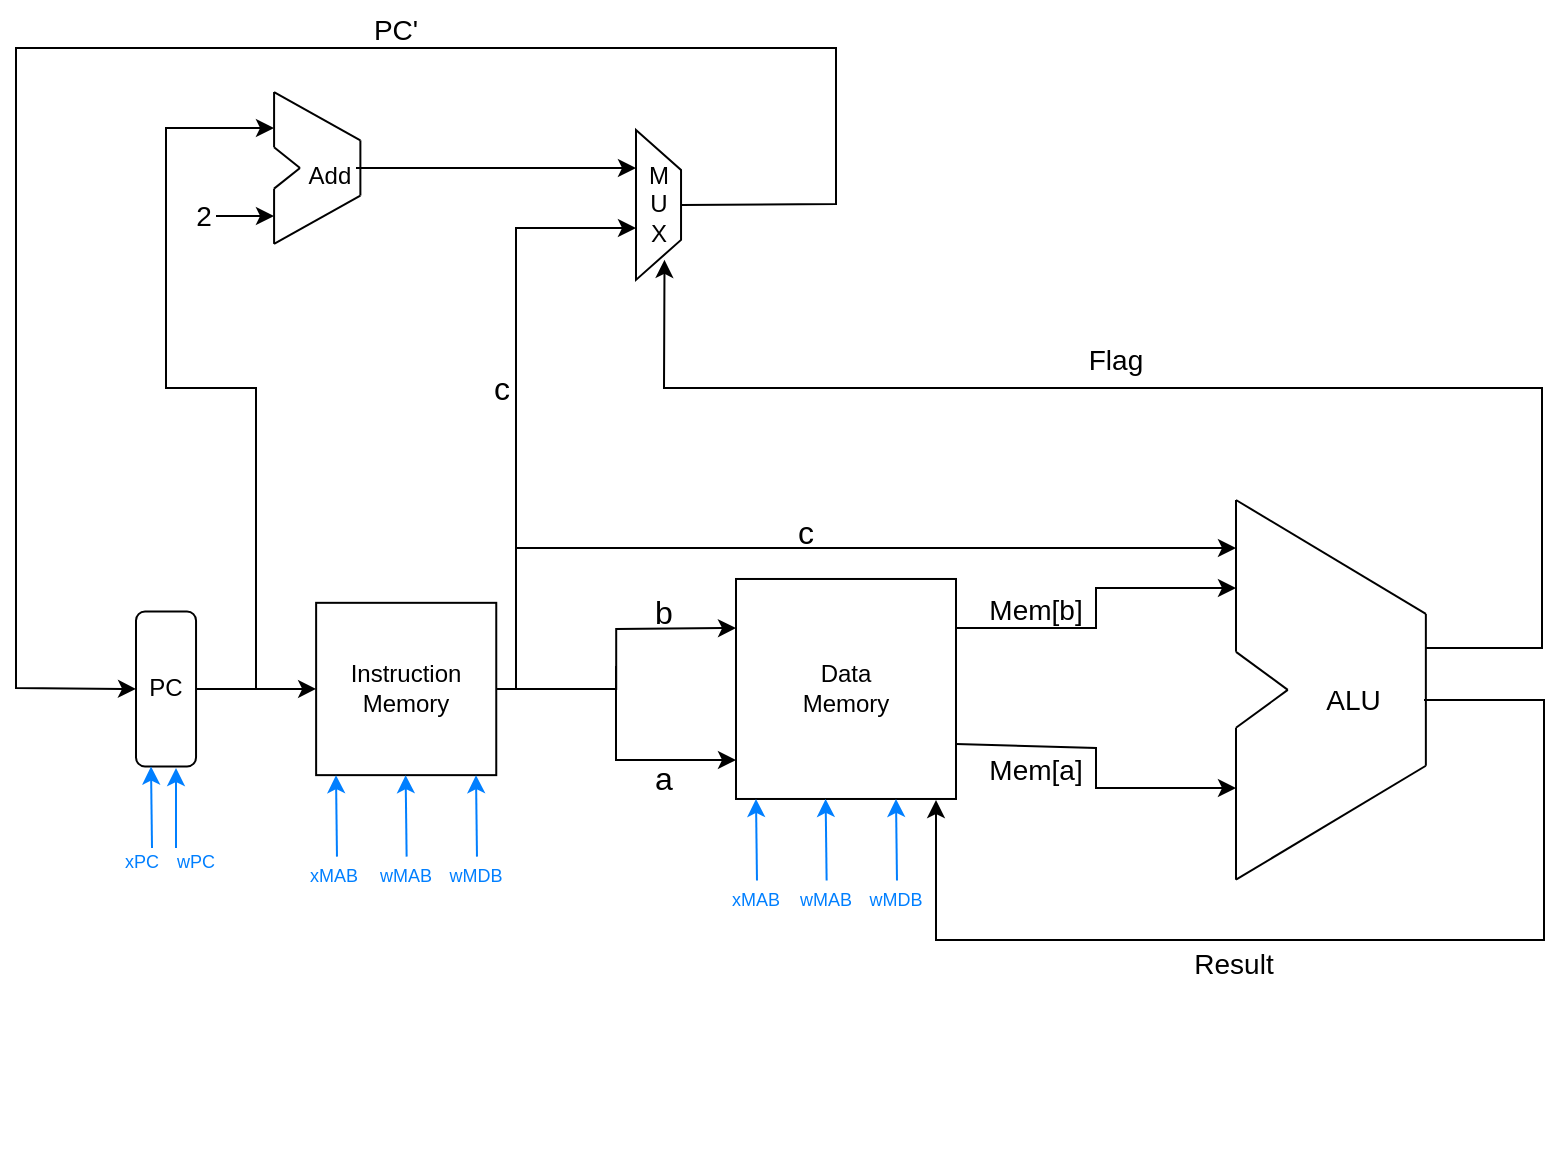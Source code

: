 <mxfile version="20.3.0" type="device"><diagram id="ImPO30HscrvvmPZLYg39" name="Page-1"><mxGraphModel dx="865" dy="633" grid="1" gridSize="10" guides="1" tooltips="1" connect="1" arrows="1" fold="1" page="1" pageScale="1" pageWidth="827" pageHeight="1169" math="0" shadow="0"><root><mxCell id="0"/><mxCell id="1" parent="0"/><mxCell id="aipO5YTy6fVU50ErYVFz-26" value="" style="group" parent="1" vertex="1" connectable="0"><mxGeometry x="90" y="110" width="630" height="560" as="geometry"/></mxCell><mxCell id="aipO5YTy6fVU50ErYVFz-27" value="" style="group" parent="aipO5YTy6fVU50ErYVFz-26" vertex="1" connectable="0"><mxGeometry width="530" height="560" as="geometry"/></mxCell><mxCell id="aipO5YTy6fVU50ErYVFz-28" value="Instruction Memory" style="rounded=0;whiteSpace=wrap;html=1;" parent="aipO5YTy6fVU50ErYVFz-27" vertex="1"><mxGeometry x="90.067" y="277.415" width="90.067" height="86.154" as="geometry"/></mxCell><mxCell id="aipO5YTy6fVU50ErYVFz-29" style="edgeStyle=orthogonalEdgeStyle;rounded=0;jumpSize=4;orthogonalLoop=1;jettySize=auto;html=1;exitX=1;exitY=0.5;exitDx=0;exitDy=0;entryX=0;entryY=0.5;entryDx=0;entryDy=0;" parent="aipO5YTy6fVU50ErYVFz-27" source="aipO5YTy6fVU50ErYVFz-30" target="aipO5YTy6fVU50ErYVFz-28" edge="1"><mxGeometry relative="1" as="geometry"/></mxCell><mxCell id="aipO5YTy6fVU50ErYVFz-30" value="PC" style="rounded=1;whiteSpace=wrap;html=1;" parent="aipO5YTy6fVU50ErYVFz-27" vertex="1"><mxGeometry y="281.723" width="30.022" height="77.538" as="geometry"/></mxCell><mxCell id="aipO5YTy6fVU50ErYVFz-36" value="&#10;&#10;    Add" style="group" parent="aipO5YTy6fVU50ErYVFz-27" vertex="1" connectable="0"><mxGeometry x="69.041" y="22.005" width="43.151" height="75.932" as="geometry"/></mxCell><mxCell id="aipO5YTy6fVU50ErYVFz-37" value="" style="endArrow=none;html=1;rounded=0;jumpSize=4;" parent="aipO5YTy6fVU50ErYVFz-36" edge="1"><mxGeometry width="50" height="50" relative="1" as="geometry"><mxPoint x="43.151" y="51.772" as="sourcePoint"/><mxPoint x="43.151" y="24.16" as="targetPoint"/></mxGeometry></mxCell><mxCell id="aipO5YTy6fVU50ErYVFz-38" value="" style="endArrow=none;html=1;rounded=0;jumpSize=4;" parent="aipO5YTy6fVU50ErYVFz-36" edge="1"><mxGeometry width="50" height="50" relative="1" as="geometry"><mxPoint y="75.932" as="sourcePoint"/><mxPoint x="43.151" y="51.772" as="targetPoint"/></mxGeometry></mxCell><mxCell id="aipO5YTy6fVU50ErYVFz-39" value="" style="endArrow=none;html=1;rounded=0;jumpSize=4;" parent="aipO5YTy6fVU50ErYVFz-36" edge="1"><mxGeometry width="50" height="50" relative="1" as="geometry"><mxPoint as="sourcePoint"/><mxPoint x="43.151" y="24.16" as="targetPoint"/></mxGeometry></mxCell><mxCell id="aipO5YTy6fVU50ErYVFz-40" value="" style="endArrow=none;html=1;rounded=0;jumpSize=4;" parent="aipO5YTy6fVU50ErYVFz-36" edge="1"><mxGeometry width="50" height="50" relative="1" as="geometry"><mxPoint y="27.612" as="sourcePoint"/><mxPoint as="targetPoint"/></mxGeometry></mxCell><mxCell id="aipO5YTy6fVU50ErYVFz-41" value="" style="endArrow=none;html=1;rounded=0;jumpSize=4;" parent="aipO5YTy6fVU50ErYVFz-36" edge="1"><mxGeometry width="50" height="50" relative="1" as="geometry"><mxPoint y="75.932" as="sourcePoint"/><mxPoint y="48.32" as="targetPoint"/></mxGeometry></mxCell><mxCell id="aipO5YTy6fVU50ErYVFz-42" value="" style="endArrow=none;html=1;rounded=0;jumpSize=4;" parent="aipO5YTy6fVU50ErYVFz-36" edge="1"><mxGeometry width="50" height="50" relative="1" as="geometry"><mxPoint x="12.945" y="37.966" as="sourcePoint"/><mxPoint y="27.612" as="targetPoint"/></mxGeometry></mxCell><mxCell id="aipO5YTy6fVU50ErYVFz-43" value="" style="endArrow=none;html=1;rounded=0;jumpSize=4;" parent="aipO5YTy6fVU50ErYVFz-36" edge="1"><mxGeometry width="50" height="50" relative="1" as="geometry"><mxPoint y="48.32" as="sourcePoint"/><mxPoint x="12.945" y="37.966" as="targetPoint"/></mxGeometry></mxCell><mxCell id="aipO5YTy6fVU50ErYVFz-44" value="" style="endArrow=classic;html=1;rounded=0;jumpSize=4;" parent="aipO5YTy6fVU50ErYVFz-27" edge="1"><mxGeometry width="50" height="50" relative="1" as="geometry"><mxPoint x="40" y="84" as="sourcePoint"/><mxPoint x="69" y="84" as="targetPoint"/><Array as="points"/></mxGeometry></mxCell><mxCell id="aipO5YTy6fVU50ErYVFz-46" value="" style="endArrow=classic;html=1;rounded=0;jumpSize=4;" parent="aipO5YTy6fVU50ErYVFz-27" edge="1"><mxGeometry width="50" height="50" relative="1" as="geometry"><mxPoint x="60" y="320" as="sourcePoint"/><mxPoint x="69" y="40" as="targetPoint"/><Array as="points"><mxPoint x="60" y="170"/><mxPoint x="15" y="170"/><mxPoint x="15" y="40"/></Array></mxGeometry></mxCell><mxCell id="aipO5YTy6fVU50ErYVFz-59" value="Data&lt;br&gt;Memory" style="whiteSpace=wrap;html=1;aspect=fixed;" parent="aipO5YTy6fVU50ErYVFz-27" vertex="1"><mxGeometry x="300" y="265.49" width="110" height="110" as="geometry"/></mxCell><mxCell id="aipO5YTy6fVU50ErYVFz-65" value="M&lt;br&gt;U&lt;br&gt;X" style="shape=trapezoid;perimeter=trapezoidPerimeter;whiteSpace=wrap;html=1;fixedSize=1;direction=south;" parent="aipO5YTy6fVU50ErYVFz-27" vertex="1"><mxGeometry x="250.003" y="40.982" width="22.517" height="74.954" as="geometry"/></mxCell><mxCell id="aipO5YTy6fVU50ErYVFz-75" value="" style="endArrow=classic;html=1;rounded=0;exitX=0.5;exitY=0;exitDx=0;exitDy=0;entryX=0;entryY=0.5;entryDx=0;entryDy=0;" parent="aipO5YTy6fVU50ErYVFz-27" source="aipO5YTy6fVU50ErYVFz-65" target="aipO5YTy6fVU50ErYVFz-30" edge="1"><mxGeometry width="50" height="50" relative="1" as="geometry"><mxPoint x="320" y="300" as="sourcePoint"/><mxPoint x="370" y="250" as="targetPoint"/><Array as="points"><mxPoint x="350" y="78"/><mxPoint x="350"/><mxPoint x="-60"/><mxPoint x="-60" y="320"/></Array></mxGeometry></mxCell><mxCell id="aipO5YTy6fVU50ErYVFz-101" value="&lt;font style=&quot;font-size: 16px;&quot;&gt;c&lt;/font&gt;" style="text;html=1;strokeColor=none;fillColor=none;align=center;verticalAlign=middle;whiteSpace=wrap;rounded=0;" parent="aipO5YTy6fVU50ErYVFz-27" vertex="1"><mxGeometry x="178.13" y="170" width="9.87" as="geometry"/></mxCell><mxCell id="aipO5YTy6fVU50ErYVFz-112" value="b" style="text;html=1;strokeColor=none;fillColor=none;align=center;verticalAlign=middle;whiteSpace=wrap;rounded=0;fontSize=16;" parent="aipO5YTy6fVU50ErYVFz-27" vertex="1"><mxGeometry x="250" y="272" width="27.68" height="20" as="geometry"/></mxCell><mxCell id="aipO5YTy6fVU50ErYVFz-113" value="a" style="text;html=1;strokeColor=none;fillColor=none;align=center;verticalAlign=middle;whiteSpace=wrap;rounded=0;fontSize=16;" parent="aipO5YTy6fVU50ErYVFz-27" vertex="1"><mxGeometry x="250" y="355.49" width="27.68" height="20" as="geometry"/></mxCell><mxCell id="aipO5YTy6fVU50ErYVFz-114" value="&lt;font style=&quot;font-size: 14px;&quot;&gt;Mem[b]&lt;/font&gt;" style="text;html=1;strokeColor=none;fillColor=none;align=center;verticalAlign=middle;whiteSpace=wrap;rounded=0;fontSize=16;" parent="aipO5YTy6fVU50ErYVFz-27" vertex="1"><mxGeometry x="420" y="265.49" width="60" height="30" as="geometry"/></mxCell><mxCell id="aipO5YTy6fVU50ErYVFz-145" value="&lt;font style=&quot;font-size: 14px;&quot;&gt;Mem[a]&lt;/font&gt;" style="text;html=1;strokeColor=none;fillColor=none;align=center;verticalAlign=middle;whiteSpace=wrap;rounded=0;fontSize=16;" parent="aipO5YTy6fVU50ErYVFz-27" vertex="1"><mxGeometry x="420" y="345.49" width="60" height="30" as="geometry"/></mxCell><mxCell id="aipO5YTy6fVU50ErYVFz-147" value="&lt;font style=&quot;font-size: 14px;&quot;&gt;Result&lt;/font&gt;" style="text;html=1;strokeColor=none;fillColor=none;align=center;verticalAlign=middle;whiteSpace=wrap;rounded=0;fontSize=16;" parent="aipO5YTy6fVU50ErYVFz-27" vertex="1"><mxGeometry x="519" y="442" width="60" height="30" as="geometry"/></mxCell><mxCell id="aipO5YTy6fVU50ErYVFz-149" value="2" style="text;html=1;strokeColor=none;fillColor=none;align=center;verticalAlign=middle;whiteSpace=wrap;rounded=0;fontSize=14;" parent="aipO5YTy6fVU50ErYVFz-27" vertex="1"><mxGeometry x="24" y="73.94" width="20" height="20" as="geometry"/></mxCell><mxCell id="xWGVz5EZjD64xNdwuTp5-12" value="&lt;font style=&quot;font-size: 9px;&quot; color=&quot;#007fff&quot;&gt;xMAB&lt;/font&gt;" style="text;html=1;strokeColor=none;fillColor=none;align=center;verticalAlign=middle;whiteSpace=wrap;rounded=0;fontSize=14;" vertex="1" parent="aipO5YTy6fVU50ErYVFz-27"><mxGeometry x="69.04" y="397" width="60" height="30" as="geometry"/></mxCell><mxCell id="xWGVz5EZjD64xNdwuTp5-3" value="&lt;font style=&quot;font-size: 9px;&quot; color=&quot;#007fff&quot;&gt;wPC&lt;/font&gt;" style="text;html=1;strokeColor=none;fillColor=none;align=center;verticalAlign=middle;whiteSpace=wrap;rounded=0;fontSize=14;" vertex="1" parent="aipO5YTy6fVU50ErYVFz-27"><mxGeometry y="390" width="60" height="30" as="geometry"/></mxCell><mxCell id="xWGVz5EZjD64xNdwuTp5-21" value="" style="group" vertex="1" connectable="0" parent="aipO5YTy6fVU50ErYVFz-27"><mxGeometry x="99.996" y="363.572" width="100.004" height="63.428" as="geometry"/></mxCell><mxCell id="xWGVz5EZjD64xNdwuTp5-8" value="" style="endArrow=classic;html=1;rounded=0;fontSize=14;entryX=0.25;entryY=1;entryDx=0;entryDy=0;fillColor=#d5e8d4;strokeColor=#007FFF;" edge="1" parent="xWGVz5EZjD64xNdwuTp5-21"><mxGeometry width="50" height="50" relative="1" as="geometry"><mxPoint x="0.494" y="40.738" as="sourcePoint"/><mxPoint as="targetPoint"/></mxGeometry></mxCell><mxCell id="xWGVz5EZjD64xNdwuTp5-7" value="" style="endArrow=classic;html=1;rounded=0;fontSize=14;entryX=0.25;entryY=1;entryDx=0;entryDy=0;fillColor=#d5e8d4;strokeColor=#007FFF;" edge="1" parent="xWGVz5EZjD64xNdwuTp5-21"><mxGeometry width="50" height="50" relative="1" as="geometry"><mxPoint x="35.314" y="40.738" as="sourcePoint"/><mxPoint x="34.82" as="targetPoint"/></mxGeometry></mxCell><mxCell id="xWGVz5EZjD64xNdwuTp5-9" value="" style="endArrow=classic;html=1;rounded=0;fontSize=14;entryX=0.25;entryY=1;entryDx=0;entryDy=0;fillColor=#d5e8d4;strokeColor=#007FFF;" edge="1" parent="xWGVz5EZjD64xNdwuTp5-21"><mxGeometry width="50" height="50" relative="1" as="geometry"><mxPoint x="70.494" y="40.738" as="sourcePoint"/><mxPoint x="70" as="targetPoint"/></mxGeometry></mxCell><mxCell id="xWGVz5EZjD64xNdwuTp5-16" value="&lt;font style=&quot;font-size: 9px;&quot; color=&quot;#007fff&quot;&gt;wMAB&lt;/font&gt;" style="text;html=1;strokeColor=none;fillColor=none;align=center;verticalAlign=middle;whiteSpace=wrap;rounded=0;fontSize=14;" vertex="1" parent="xWGVz5EZjD64xNdwuTp5-21"><mxGeometry x="5.104" y="33.428" width="60" height="30" as="geometry"/></mxCell><mxCell id="xWGVz5EZjD64xNdwuTp5-17" value="&lt;font style=&quot;font-size: 9px;&quot; color=&quot;#007fff&quot;&gt;wMDB&lt;/font&gt;" style="text;html=1;strokeColor=none;fillColor=none;align=center;verticalAlign=middle;whiteSpace=wrap;rounded=0;fontSize=14;" vertex="1" parent="xWGVz5EZjD64xNdwuTp5-21"><mxGeometry x="40.004" y="33.428" width="60" height="30" as="geometry"/></mxCell><mxCell id="xWGVz5EZjD64xNdwuTp5-22" value="" style="group" vertex="1" connectable="0" parent="aipO5YTy6fVU50ErYVFz-27"><mxGeometry x="309.996" y="375.492" width="100.004" height="63.428" as="geometry"/></mxCell><mxCell id="xWGVz5EZjD64xNdwuTp5-23" value="" style="endArrow=classic;html=1;rounded=0;fontSize=14;entryX=0.25;entryY=1;entryDx=0;entryDy=0;fillColor=#d5e8d4;strokeColor=#007FFF;" edge="1" parent="xWGVz5EZjD64xNdwuTp5-22"><mxGeometry width="50" height="50" relative="1" as="geometry"><mxPoint x="0.494" y="40.738" as="sourcePoint"/><mxPoint as="targetPoint"/></mxGeometry></mxCell><mxCell id="xWGVz5EZjD64xNdwuTp5-24" value="" style="endArrow=classic;html=1;rounded=0;fontSize=14;entryX=0.25;entryY=1;entryDx=0;entryDy=0;fillColor=#d5e8d4;strokeColor=#007FFF;" edge="1" parent="xWGVz5EZjD64xNdwuTp5-22"><mxGeometry width="50" height="50" relative="1" as="geometry"><mxPoint x="35.314" y="40.738" as="sourcePoint"/><mxPoint x="34.82" as="targetPoint"/></mxGeometry></mxCell><mxCell id="xWGVz5EZjD64xNdwuTp5-25" value="" style="endArrow=classic;html=1;rounded=0;fontSize=14;entryX=0.25;entryY=1;entryDx=0;entryDy=0;fillColor=#d5e8d4;strokeColor=#007FFF;" edge="1" parent="xWGVz5EZjD64xNdwuTp5-22"><mxGeometry width="50" height="50" relative="1" as="geometry"><mxPoint x="70.494" y="40.738" as="sourcePoint"/><mxPoint x="70" as="targetPoint"/></mxGeometry></mxCell><mxCell id="xWGVz5EZjD64xNdwuTp5-26" value="&lt;font style=&quot;font-size: 9px;&quot; color=&quot;#007fff&quot;&gt;wMAB&lt;/font&gt;" style="text;html=1;strokeColor=none;fillColor=none;align=center;verticalAlign=middle;whiteSpace=wrap;rounded=0;fontSize=14;" vertex="1" parent="xWGVz5EZjD64xNdwuTp5-22"><mxGeometry x="5.104" y="33.428" width="60" height="30" as="geometry"/></mxCell><mxCell id="xWGVz5EZjD64xNdwuTp5-27" value="&lt;font style=&quot;font-size: 9px;&quot; color=&quot;#007fff&quot;&gt;wMDB&lt;/font&gt;" style="text;html=1;strokeColor=none;fillColor=none;align=center;verticalAlign=middle;whiteSpace=wrap;rounded=0;fontSize=14;" vertex="1" parent="xWGVz5EZjD64xNdwuTp5-22"><mxGeometry x="40.004" y="33.428" width="60" height="30" as="geometry"/></mxCell><mxCell id="xWGVz5EZjD64xNdwuTp5-28" value="&lt;font style=&quot;font-size: 9px;&quot; color=&quot;#007fff&quot;&gt;xMAB&lt;/font&gt;" style="text;html=1;strokeColor=none;fillColor=none;align=center;verticalAlign=middle;whiteSpace=wrap;rounded=0;fontSize=14;" vertex="1" parent="xWGVz5EZjD64xNdwuTp5-22"><mxGeometry x="-29.996" y="33.428" width="60" height="30" as="geometry"/></mxCell><mxCell id="aipO5YTy6fVU50ErYVFz-48" value="&#10;&#10;&#10;&#10;&#10;      ALU" style="group;fontSize=14;" parent="aipO5YTy6fVU50ErYVFz-26" vertex="1" connectable="0"><mxGeometry x="549.998" y="226.001" width="94.932" height="189.831" as="geometry"/></mxCell><mxCell id="aipO5YTy6fVU50ErYVFz-49" value="" style="endArrow=none;html=1;rounded=0;jumpSize=4;" parent="aipO5YTy6fVU50ErYVFz-48" edge="1"><mxGeometry width="50" height="50" relative="1" as="geometry"><mxPoint y="75.932" as="sourcePoint"/><mxPoint as="targetPoint"/></mxGeometry></mxCell><mxCell id="aipO5YTy6fVU50ErYVFz-50" value="" style="endArrow=none;html=1;rounded=0;jumpSize=4;" parent="aipO5YTy6fVU50ErYVFz-48" edge="1"><mxGeometry width="50" height="50" relative="1" as="geometry"><mxPoint y="189.831" as="sourcePoint"/><mxPoint y="113.898" as="targetPoint"/></mxGeometry></mxCell><mxCell id="aipO5YTy6fVU50ErYVFz-51" value="" style="endArrow=none;html=1;rounded=0;jumpSize=4;" parent="aipO5YTy6fVU50ErYVFz-48" edge="1"><mxGeometry width="50" height="50" relative="1" as="geometry"><mxPoint x="94.932" y="56.949" as="sourcePoint"/><mxPoint as="targetPoint"/></mxGeometry></mxCell><mxCell id="aipO5YTy6fVU50ErYVFz-52" value="" style="endArrow=none;html=1;rounded=0;jumpSize=4;" parent="aipO5YTy6fVU50ErYVFz-48" edge="1"><mxGeometry width="50" height="50" relative="1" as="geometry"><mxPoint y="189.831" as="sourcePoint"/><mxPoint x="94.932" y="132.881" as="targetPoint"/></mxGeometry></mxCell><mxCell id="aipO5YTy6fVU50ErYVFz-53" value="" style="endArrow=none;html=1;rounded=0;jumpSize=4;" parent="aipO5YTy6fVU50ErYVFz-48" edge="1"><mxGeometry width="50" height="50" relative="1" as="geometry"><mxPoint x="25.89" y="94.915" as="sourcePoint"/><mxPoint y="75.932" as="targetPoint"/></mxGeometry></mxCell><mxCell id="aipO5YTy6fVU50ErYVFz-54" value="" style="endArrow=none;html=1;rounded=0;jumpSize=4;" parent="aipO5YTy6fVU50ErYVFz-48" edge="1"><mxGeometry width="50" height="50" relative="1" as="geometry"><mxPoint y="113.898" as="sourcePoint"/><mxPoint x="25.89" y="94.915" as="targetPoint"/></mxGeometry></mxCell><mxCell id="aipO5YTy6fVU50ErYVFz-55" value="" style="endArrow=none;html=1;rounded=0;jumpSize=4;" parent="aipO5YTy6fVU50ErYVFz-48" edge="1"><mxGeometry width="50" height="50" relative="1" as="geometry"><mxPoint x="94.932" y="132.881" as="sourcePoint"/><mxPoint x="94.932" y="56.949" as="targetPoint"/></mxGeometry></mxCell><mxCell id="aipO5YTy6fVU50ErYVFz-146" value="&lt;span style=&quot;font-size: 14px;&quot;&gt;Flag&lt;/span&gt;" style="text;html=1;strokeColor=none;fillColor=none;align=center;verticalAlign=middle;whiteSpace=wrap;rounded=0;fontSize=16;" parent="aipO5YTy6fVU50ErYVFz-26" vertex="1"><mxGeometry x="460" y="140" width="60" height="30" as="geometry"/></mxCell><mxCell id="aipO5YTy6fVU50ErYVFz-61" style="edgeStyle=orthogonalEdgeStyle;rounded=0;orthogonalLoop=1;jettySize=auto;html=1;exitX=1;exitY=0.5;exitDx=0;exitDy=0;" parent="1" source="aipO5YTy6fVU50ErYVFz-28" edge="1"><mxGeometry relative="1" as="geometry"><mxPoint x="390" y="400" as="targetPoint"/></mxGeometry></mxCell><mxCell id="aipO5YTy6fVU50ErYVFz-62" value="" style="endArrow=classic;html=1;rounded=0;" parent="1" edge="1"><mxGeometry width="50" height="50" relative="1" as="geometry"><mxPoint x="330" y="419" as="sourcePoint"/><mxPoint x="390" y="466" as="targetPoint"/><Array as="points"><mxPoint x="330" y="466"/></Array></mxGeometry></mxCell><mxCell id="aipO5YTy6fVU50ErYVFz-63" value="" style="endArrow=classic;html=1;rounded=0;" parent="1" edge="1"><mxGeometry width="50" height="50" relative="1" as="geometry"><mxPoint x="500" y="400" as="sourcePoint"/><mxPoint x="640" y="380" as="targetPoint"/><Array as="points"><mxPoint x="570" y="400"/><mxPoint x="570" y="380"/></Array></mxGeometry></mxCell><mxCell id="aipO5YTy6fVU50ErYVFz-64" value="" style="endArrow=classic;html=1;rounded=0;exitX=1;exitY=0.75;exitDx=0;exitDy=0;" parent="1" source="aipO5YTy6fVU50ErYVFz-59" edge="1"><mxGeometry width="50" height="50" relative="1" as="geometry"><mxPoint x="500" y="480" as="sourcePoint"/><mxPoint x="640" y="480" as="targetPoint"/><Array as="points"><mxPoint x="570" y="460"/><mxPoint x="570" y="480"/></Array></mxGeometry></mxCell><mxCell id="aipO5YTy6fVU50ErYVFz-66" value="" style="endArrow=classic;html=1;rounded=0;entryX=1;entryY=0.5;entryDx=0;entryDy=0;" parent="1" edge="1"><mxGeometry width="50" height="50" relative="1" as="geometry"><mxPoint x="735" y="410" as="sourcePoint"/><mxPoint x="354.261" y="215.936" as="targetPoint"/><Array as="points"><mxPoint x="793" y="410"/><mxPoint x="793" y="280"/><mxPoint x="753" y="280"/><mxPoint x="683" y="280"/><mxPoint x="563" y="280"/><mxPoint x="354" y="280"/></Array></mxGeometry></mxCell><mxCell id="aipO5YTy6fVU50ErYVFz-69" value="" style="endArrow=classic;html=1;rounded=0;" parent="1" edge="1"><mxGeometry width="50" height="50" relative="1" as="geometry"><mxPoint x="734" y="436" as="sourcePoint"/><mxPoint x="490" y="486" as="targetPoint"/><Array as="points"><mxPoint x="794" y="436"/><mxPoint x="794" y="556"/><mxPoint x="490" y="556"/></Array></mxGeometry></mxCell><mxCell id="aipO5YTy6fVU50ErYVFz-70" value="" style="endArrow=classic;html=1;rounded=0;" parent="1" edge="1"><mxGeometry width="50" height="50" relative="1" as="geometry"><mxPoint x="280" y="430" as="sourcePoint"/><mxPoint x="340" y="200" as="targetPoint"/><Array as="points"><mxPoint x="280" y="200"/></Array></mxGeometry></mxCell><mxCell id="aipO5YTy6fVU50ErYVFz-71" value="" style="endArrow=classic;html=1;rounded=0;" parent="1" edge="1"><mxGeometry width="50" height="50" relative="1" as="geometry"><mxPoint x="280" y="360" as="sourcePoint"/><mxPoint x="640" y="360" as="targetPoint"/></mxGeometry></mxCell><mxCell id="aipO5YTy6fVU50ErYVFz-74" value="" style="endArrow=classic;html=1;rounded=0;" parent="1" edge="1"><mxGeometry width="50" height="50" relative="1" as="geometry"><mxPoint x="200" y="170" as="sourcePoint"/><mxPoint x="340" y="170" as="targetPoint"/></mxGeometry></mxCell><mxCell id="aipO5YTy6fVU50ErYVFz-111" value="&lt;font style=&quot;font-size: 16px;&quot;&gt;c&lt;/font&gt;" style="text;html=1;strokeColor=none;fillColor=none;align=center;verticalAlign=middle;whiteSpace=wrap;rounded=0;" parent="1" vertex="1"><mxGeometry x="420.13" y="351" width="9.87" height="2" as="geometry"/></mxCell><mxCell id="xWGVz5EZjD64xNdwuTp5-1" value="&lt;font style=&quot;font-size: 14px;&quot;&gt;PC'&lt;/font&gt;" style="text;html=1;strokeColor=none;fillColor=none;align=center;verticalAlign=middle;whiteSpace=wrap;rounded=0;" vertex="1" parent="1"><mxGeometry x="190" y="86" width="60" height="30" as="geometry"/></mxCell><mxCell id="xWGVz5EZjD64xNdwuTp5-2" value="" style="endArrow=classic;html=1;rounded=0;fontSize=14;fillColor=#d5e8d4;strokeColor=#007FFF;" edge="1" parent="1"><mxGeometry width="50" height="50" relative="1" as="geometry"><mxPoint x="110" y="510" as="sourcePoint"/><mxPoint x="110" y="470" as="targetPoint"/></mxGeometry></mxCell><mxCell id="xWGVz5EZjD64xNdwuTp5-4" value="" style="endArrow=classic;html=1;rounded=0;fontSize=14;entryX=0.25;entryY=1;entryDx=0;entryDy=0;fillColor=#d5e8d4;strokeColor=#007FFF;" edge="1" parent="1" target="aipO5YTy6fVU50ErYVFz-30"><mxGeometry width="50" height="50" relative="1" as="geometry"><mxPoint x="98" y="510" as="sourcePoint"/><mxPoint x="115.011" y="479.262" as="targetPoint"/></mxGeometry></mxCell><mxCell id="xWGVz5EZjD64xNdwuTp5-6" value="&lt;font style=&quot;font-size: 9px;&quot; color=&quot;#007fff&quot;&gt;xPC&lt;/font&gt;" style="text;html=1;strokeColor=none;fillColor=none;align=center;verticalAlign=middle;whiteSpace=wrap;rounded=0;fontSize=14;" vertex="1" parent="1"><mxGeometry x="63" y="500" width="60" height="30" as="geometry"/></mxCell></root></mxGraphModel></diagram></mxfile>